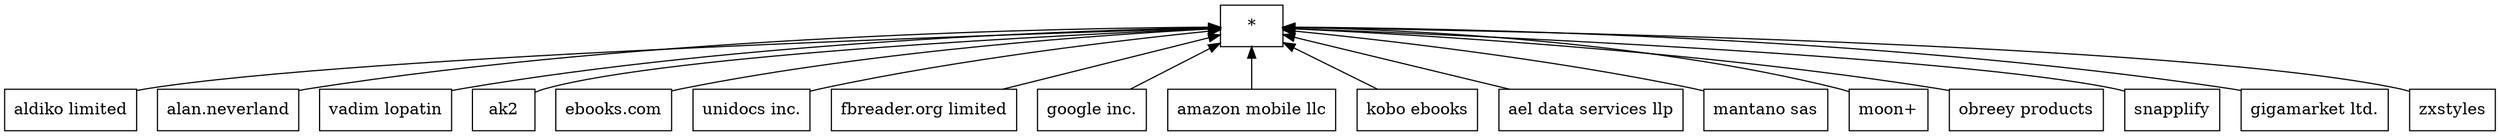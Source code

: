 digraph G { 
 rankdir=BT;
 subgraph ba { 
1 [shape=record,label="{aldiko limited}"];
2 [shape=record,label="{alan.neverland}"];
3 [shape=record,label="{*}"];
4 [shape=record,label="{vadim lopatin}"];
5 [shape=record,label="{ak2}"];
6 [shape=record,label="{ebooks.com}"];
7 [shape=record,label="{unidocs inc.}"];
8 [shape=record,label="{fbreader.org limited}"];
9 [shape=record,label="{google inc.}"];
10 [shape=record,label="{amazon mobile llc}"];
11 [shape=record,label="{kobo ebooks}"];
12 [shape=record,label="{ael data services llp}"];
13 [shape=record,label="{mantano sas}"];
14 [shape=record,label="{moon+}"];
15 [shape=record,label="{obreey products}"];
16 [shape=record,label="{snapplify}"];
17 [shape=record,label="{gigamarket ltd.}"];
18 [shape=record,label="{zxstyles}"];
1 -> 3
2 -> 3
4 -> 3
5 -> 3
6 -> 3
7 -> 3
8 -> 3
9 -> 3
10 -> 3
11 -> 3
12 -> 3
13 -> 3
14 -> 3
15 -> 3
16 -> 3
17 -> 3
18 -> 3
}}